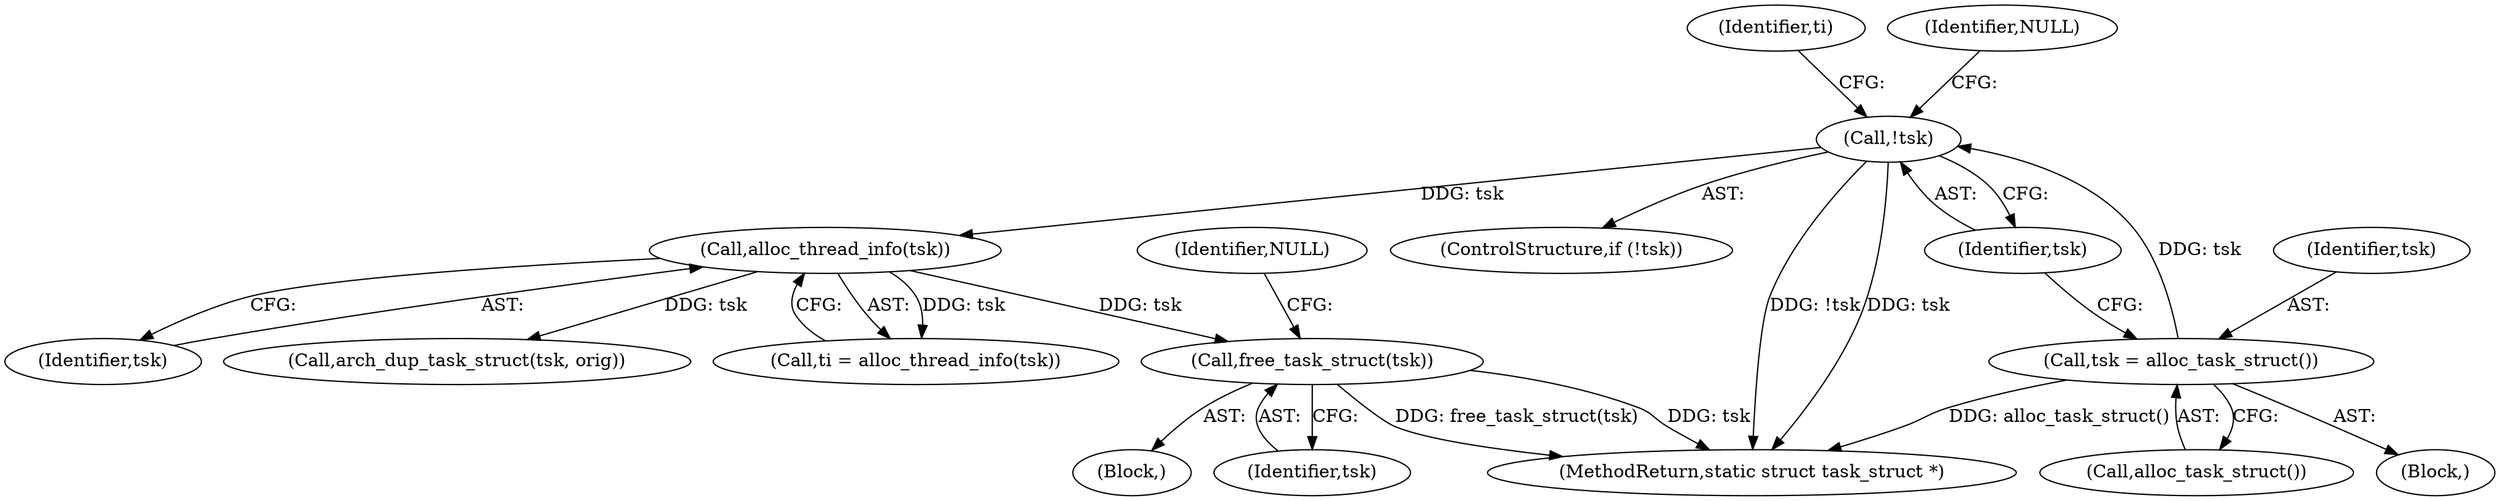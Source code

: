 digraph "0_linux_f26f9aff6aaf67e9a430d16c266f91b13a5bff64@API" {
"1000127" [label="(Call,free_task_struct(tsk))"];
"1000121" [label="(Call,alloc_thread_info(tsk))"];
"1000115" [label="(Call,!tsk)"];
"1000111" [label="(Call,tsk = alloc_task_struct())"];
"1000122" [label="(Identifier,tsk)"];
"1000128" [label="(Identifier,tsk)"];
"1000121" [label="(Call,alloc_thread_info(tsk))"];
"1000114" [label="(ControlStructure,if (!tsk))"];
"1000113" [label="(Call,alloc_task_struct())"];
"1000120" [label="(Identifier,ti)"];
"1000104" [label="(Block,)"];
"1000118" [label="(Identifier,NULL)"];
"1000133" [label="(Call,arch_dup_task_struct(tsk, orig))"];
"1000130" [label="(Identifier,NULL)"];
"1000116" [label="(Identifier,tsk)"];
"1000126" [label="(Block,)"];
"1000112" [label="(Identifier,tsk)"];
"1000208" [label="(MethodReturn,static struct task_struct *)"];
"1000127" [label="(Call,free_task_struct(tsk))"];
"1000119" [label="(Call,ti = alloc_thread_info(tsk))"];
"1000111" [label="(Call,tsk = alloc_task_struct())"];
"1000115" [label="(Call,!tsk)"];
"1000127" -> "1000126"  [label="AST: "];
"1000127" -> "1000128"  [label="CFG: "];
"1000128" -> "1000127"  [label="AST: "];
"1000130" -> "1000127"  [label="CFG: "];
"1000127" -> "1000208"  [label="DDG: free_task_struct(tsk)"];
"1000127" -> "1000208"  [label="DDG: tsk"];
"1000121" -> "1000127"  [label="DDG: tsk"];
"1000121" -> "1000119"  [label="AST: "];
"1000121" -> "1000122"  [label="CFG: "];
"1000122" -> "1000121"  [label="AST: "];
"1000119" -> "1000121"  [label="CFG: "];
"1000121" -> "1000119"  [label="DDG: tsk"];
"1000115" -> "1000121"  [label="DDG: tsk"];
"1000121" -> "1000133"  [label="DDG: tsk"];
"1000115" -> "1000114"  [label="AST: "];
"1000115" -> "1000116"  [label="CFG: "];
"1000116" -> "1000115"  [label="AST: "];
"1000118" -> "1000115"  [label="CFG: "];
"1000120" -> "1000115"  [label="CFG: "];
"1000115" -> "1000208"  [label="DDG: !tsk"];
"1000115" -> "1000208"  [label="DDG: tsk"];
"1000111" -> "1000115"  [label="DDG: tsk"];
"1000111" -> "1000104"  [label="AST: "];
"1000111" -> "1000113"  [label="CFG: "];
"1000112" -> "1000111"  [label="AST: "];
"1000113" -> "1000111"  [label="AST: "];
"1000116" -> "1000111"  [label="CFG: "];
"1000111" -> "1000208"  [label="DDG: alloc_task_struct()"];
}
